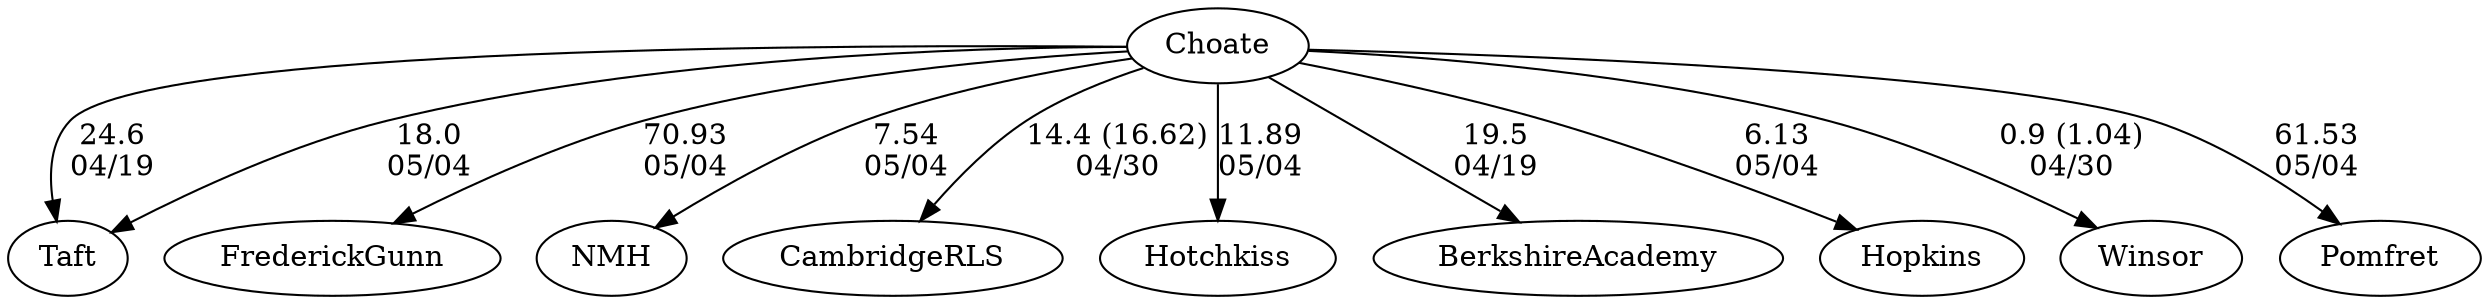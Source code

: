 digraph girls4foursChoate {Taft [URL="girls4foursChoateTaft.html"];FrederickGunn [URL="girls4foursChoateFrederickGunn.html"];Choate [URL="girls4foursChoateChoate.html"];NMH [URL="girls4foursChoateNMH.html"];CambridgeRLS [URL="girls4foursChoateCambridgeRLS.html"];Hotchkiss [URL="girls4foursChoateHotchkiss.html"];BerkshireAcademy [URL="girls4foursChoateBerkshireAcademy.html"];Hopkins [URL="girls4foursChoateHopkins.html"];Winsor [URL="girls4foursChoateWinsor.html"];Pomfret [URL="girls4foursChoatePomfret.html"];Choate -> BerkshireAcademy[label="19.5
04/19", weight="81", tooltip="NEIRA Boys & Girls Fours,Berkshire v. Choate & Taft			
Distance: 1500 M Conditions: Warm, partly cloudy. Steady tailwind ~8-12 mph throughout the afternoon; strongest in the latter 1000 M. Comments: In the G2 race, Berkshire stopped before the finish line and drifted across. Thanks to Choate and Taft for traveling to Camp Sloane for our annual early season tilt.
None", URL="https://www.row2k.com/results/resultspage.cfm?UID=9D6EF532608DCE0FFB64EAEAE8781272&cat=5", random="random"]; 
Choate -> Taft[label="24.6
04/19", weight="76", tooltip="NEIRA Boys & Girls Fours,Berkshire v. Choate & Taft			
Distance: 1500 M Conditions: Warm, partly cloudy. Steady tailwind ~8-12 mph throughout the afternoon; strongest in the latter 1000 M. Comments: In the G2 race, Berkshire stopped before the finish line and drifted across. Thanks to Choate and Taft for traveling to Camp Sloane for our annual early season tilt.
None", URL="https://www.row2k.com/results/resultspage.cfm?UID=9D6EF532608DCE0FFB64EAEAE8781272&cat=5", random="random"]; 
Choate -> Winsor[label="0.9 (1.04)
04/30", weight="100", tooltip="NEIRA Girls Fours, The Winsor School, Choate, Cambridge Rindge & Latin School (CRLS)			
Distance: 1300 Conditions: Great day of racing. Crossing tailwind with a few gusts, but nothing to impede racing or steering. 5th, 6th, 7th boats raced a shortened course due to current and timing restraints. Thank you to Choate for making the trip to Boston and CRLS for a great afternoon of racing!
Race order: 3V,4V,1V,2V,5V,6V,7V Comments: CRLS and Choate also raced a 7V, resulting--CRLS: 5:15.71 Choate: 5:52.01.
None", URL="https://www.row2k.com/results/resultspage.cfm?UID=97F7AB1A3583B5AD0B685E7720855CFF&cat=1", random="random"]; 
Choate -> CambridgeRLS[label="14.4 (16.62)
04/30", weight="86", tooltip="NEIRA Girls Fours, The Winsor School, Choate, Cambridge Rindge & Latin School (CRLS)			
Distance: 1300 Conditions: Great day of racing. Crossing tailwind with a few gusts, but nothing to impede racing or steering. 5th, 6th, 7th boats raced a shortened course due to current and timing restraints. Thank you to Choate for making the trip to Boston and CRLS for a great afternoon of racing!
Race order: 3V,4V,1V,2V,5V,6V,7V Comments: CRLS and Choate also raced a 7V, resulting--CRLS: 5:15.71 Choate: 5:52.01.
None", URL="https://www.row2k.com/results/resultspage.cfm?UID=97F7AB1A3583B5AD0B685E7720855CFF&cat=1", random="random"]; 
Choate -> Hopkins[label="6.13
05/04", weight="94", tooltip="Founder's Day Regatta			
", URL="", random="random"]; 
Choate -> NMH[label="7.54
05/04", weight="93", tooltip="Founder's Day Regatta			
", URL="", random="random"]; 
Choate -> Hotchkiss[label="11.89
05/04", weight="89", tooltip="Founder's Day Regatta			
", URL="", random="random"]; 
Choate -> Taft[label="18.0
05/04", weight="82", tooltip="Founder's Day Regatta			
", URL="", random="random"]; 
Choate -> Pomfret[label="61.53
05/04", weight="39", tooltip="Founder's Day Regatta			
", URL="", random="random"]; 
Choate -> FrederickGunn[label="70.93
05/04", weight="30", tooltip="Founder's Day Regatta			
", URL="", random="random"]}